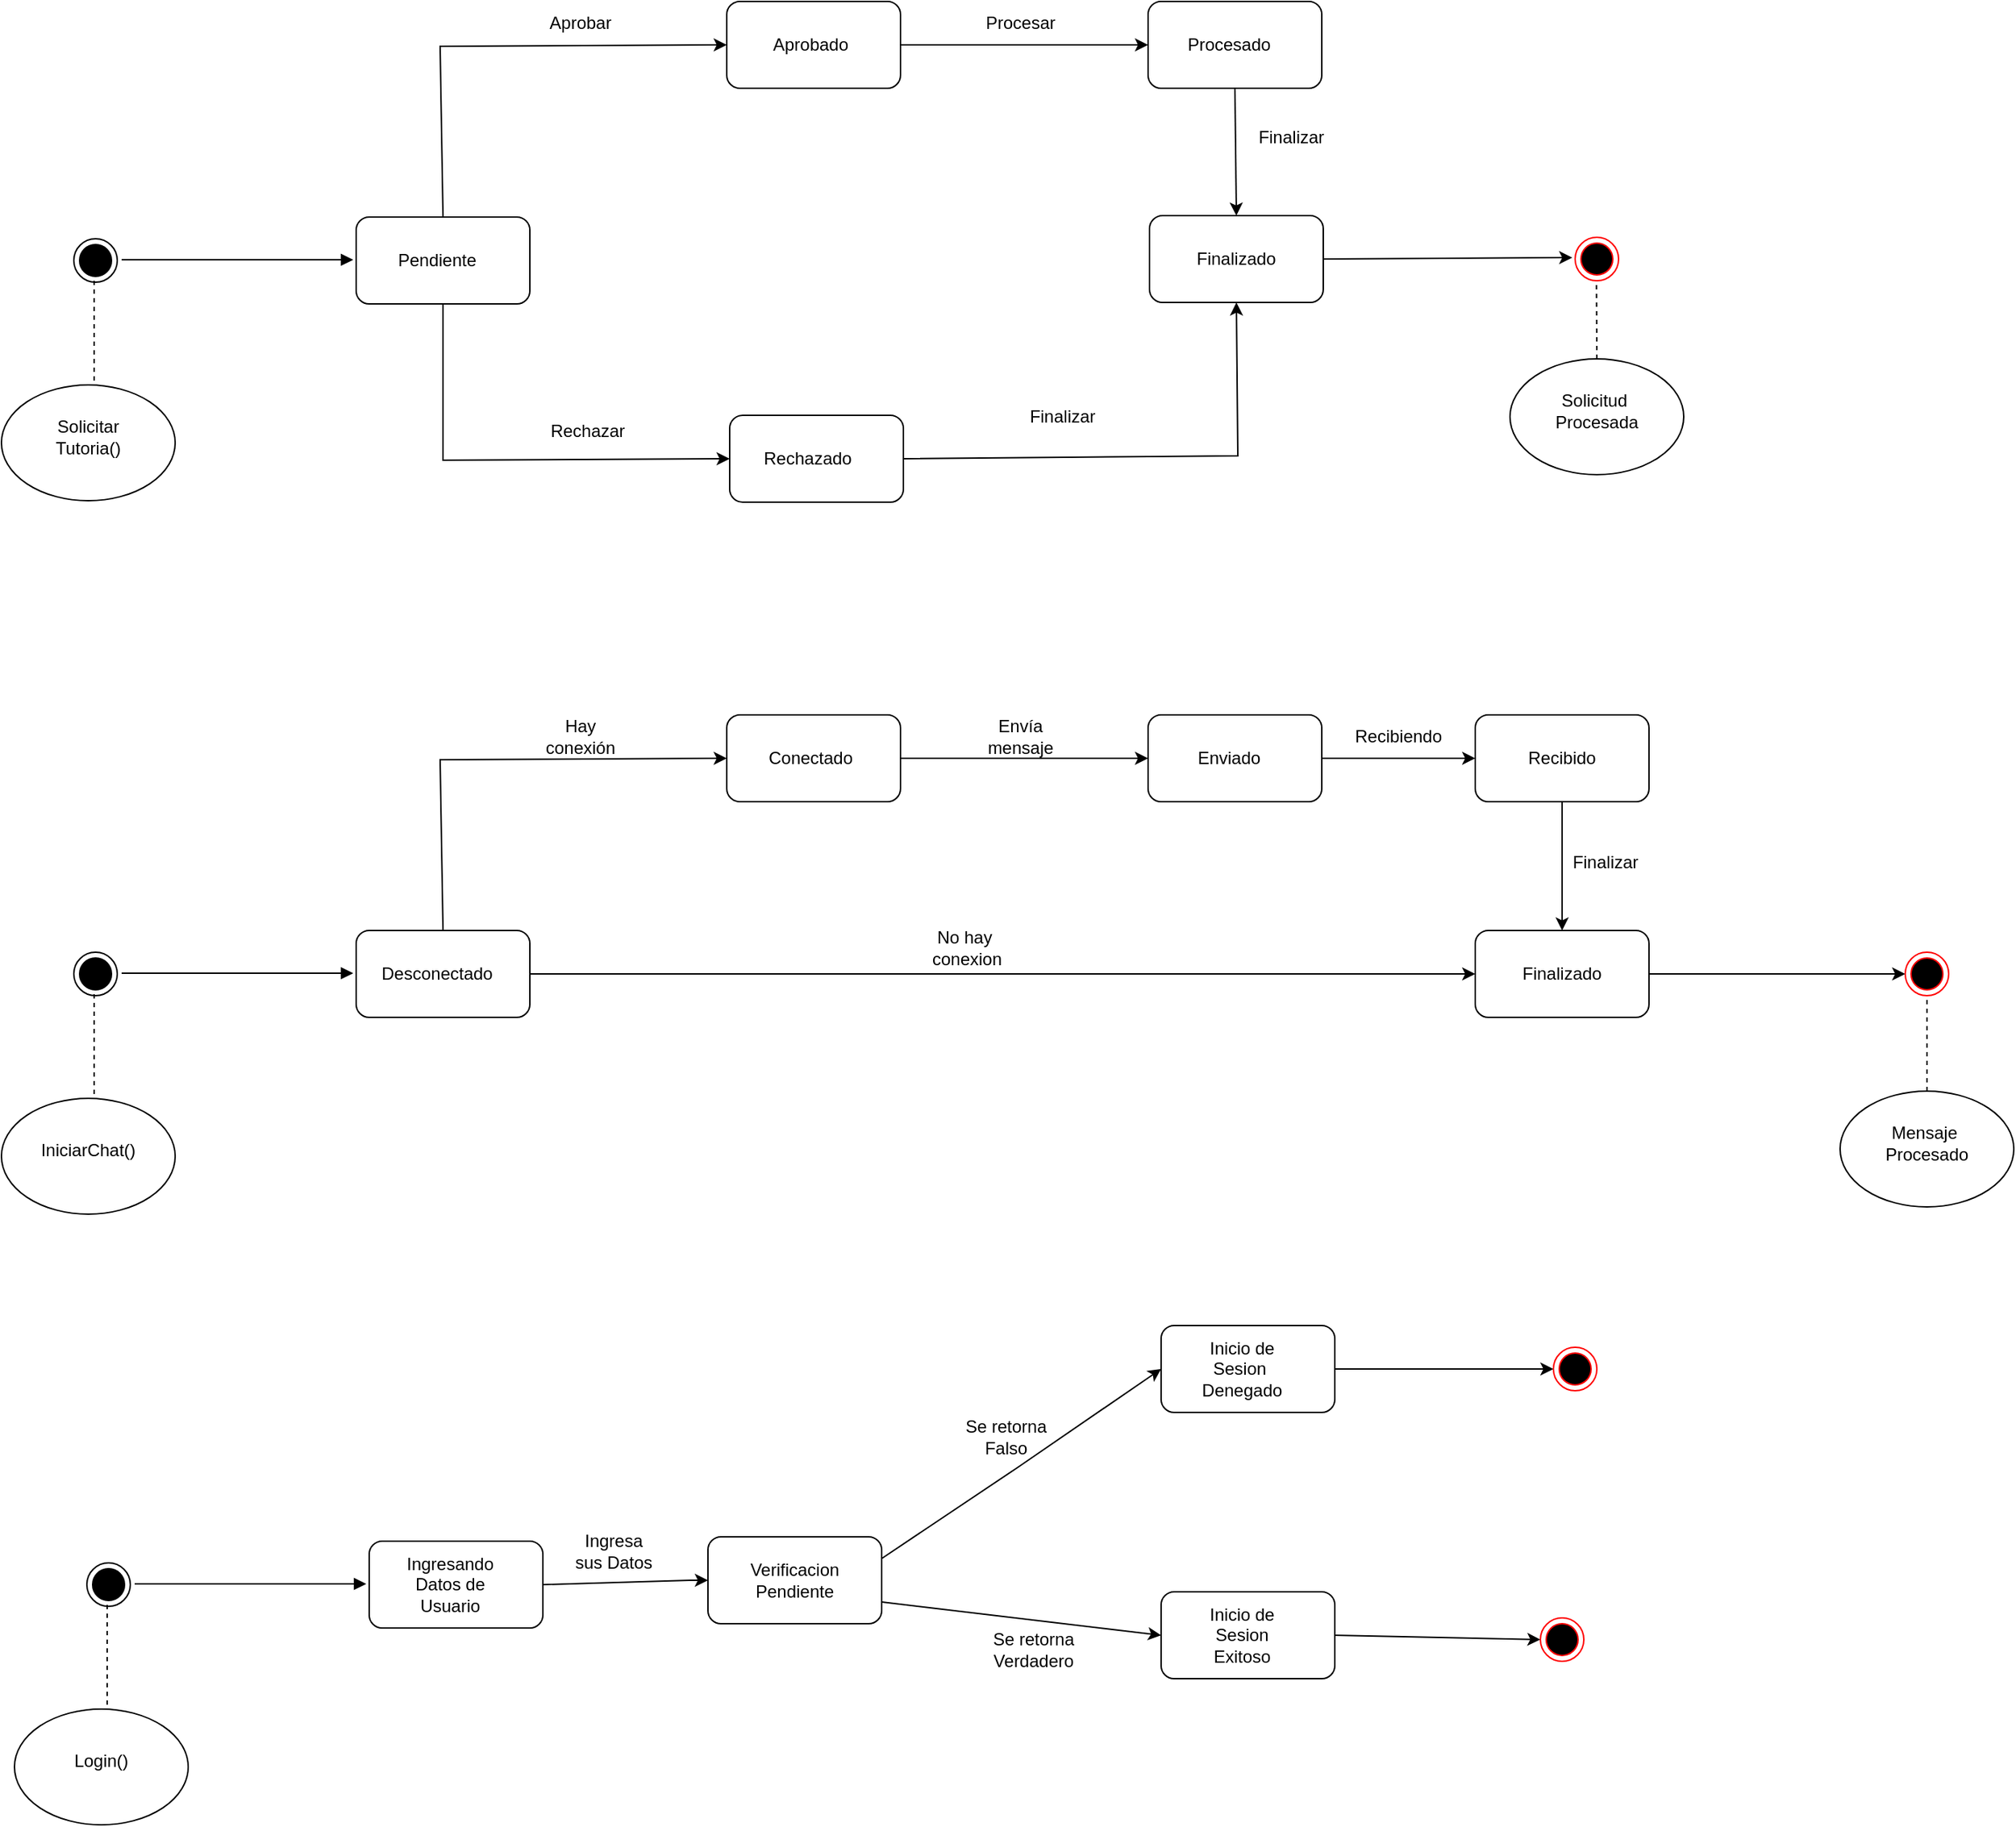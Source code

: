 <mxfile version="22.0.4" type="github">
  <diagram name="Page-1" id="eEXkZVuSIt10tBIXvI3O">
    <mxGraphModel dx="1498" dy="1238" grid="0" gridSize="10" guides="1" tooltips="1" connect="1" arrows="1" fold="1" page="0" pageScale="1" pageWidth="827" pageHeight="1169" math="0" shadow="0">
      <root>
        <mxCell id="0" />
        <mxCell id="1" parent="0" />
        <mxCell id="1XSUIqSgd9dczcnVVFZm-2" value="" style="rounded=1;whiteSpace=wrap;html=1;" parent="1" vertex="1">
          <mxGeometry x="560" y="288" width="120" height="60" as="geometry" />
        </mxCell>
        <mxCell id="1XSUIqSgd9dczcnVVFZm-3" value="" style="endArrow=none;dashed=1;html=1;rounded=0;" parent="1" edge="1">
          <mxGeometry width="50" height="50" relative="1" as="geometry">
            <mxPoint x="379" y="407" as="sourcePoint" />
            <mxPoint x="379" y="329" as="targetPoint" />
          </mxGeometry>
        </mxCell>
        <mxCell id="1XSUIqSgd9dczcnVVFZm-4" value="" style="ellipse;whiteSpace=wrap;html=1;" parent="1" vertex="1">
          <mxGeometry x="315" y="404" width="120" height="80" as="geometry" />
        </mxCell>
        <mxCell id="1XSUIqSgd9dczcnVVFZm-5" value="Solicitar&lt;br&gt;Tutoria()" style="text;html=1;strokeColor=none;fillColor=none;align=center;verticalAlign=middle;whiteSpace=wrap;rounded=0;" parent="1" vertex="1">
          <mxGeometry x="345" y="425" width="60" height="30" as="geometry" />
        </mxCell>
        <mxCell id="1XSUIqSgd9dczcnVVFZm-21" value="" style="ellipse;html=1;shape=endState;fillColor=#000000;strokeColor=#000000;" parent="1" vertex="1">
          <mxGeometry x="365" y="303" width="30" height="30" as="geometry" />
        </mxCell>
        <mxCell id="1XSUIqSgd9dczcnVVFZm-22" value="" style="endArrow=block;endFill=1;html=1;edgeStyle=orthogonalEdgeStyle;align=left;verticalAlign=top;rounded=0;" parent="1" edge="1">
          <mxGeometry x="-1" relative="1" as="geometry">
            <mxPoint x="398" y="317.5" as="sourcePoint" />
            <mxPoint x="558" y="317.5" as="targetPoint" />
          </mxGeometry>
        </mxCell>
        <mxCell id="1XSUIqSgd9dczcnVVFZm-25" value="Pendiente" style="text;html=1;strokeColor=none;fillColor=none;align=center;verticalAlign=middle;whiteSpace=wrap;rounded=0;" parent="1" vertex="1">
          <mxGeometry x="586" y="303" width="60" height="30" as="geometry" />
        </mxCell>
        <mxCell id="1XSUIqSgd9dczcnVVFZm-26" value="" style="rounded=1;whiteSpace=wrap;html=1;" parent="1" vertex="1">
          <mxGeometry x="816" y="139" width="120" height="60" as="geometry" />
        </mxCell>
        <mxCell id="1XSUIqSgd9dczcnVVFZm-27" value="" style="rounded=1;whiteSpace=wrap;html=1;" parent="1" vertex="1">
          <mxGeometry x="818" y="425" width="120" height="60" as="geometry" />
        </mxCell>
        <mxCell id="1XSUIqSgd9dczcnVVFZm-28" value="" style="endArrow=classic;html=1;rounded=0;exitX=0.5;exitY=0;exitDx=0;exitDy=0;entryX=0;entryY=0.5;entryDx=0;entryDy=0;" parent="1" source="1XSUIqSgd9dczcnVVFZm-2" target="1XSUIqSgd9dczcnVVFZm-26" edge="1">
          <mxGeometry width="50" height="50" relative="1" as="geometry">
            <mxPoint x="635" y="255" as="sourcePoint" />
            <mxPoint x="685" y="205" as="targetPoint" />
            <Array as="points">
              <mxPoint x="618" y="170" />
            </Array>
          </mxGeometry>
        </mxCell>
        <mxCell id="1XSUIqSgd9dczcnVVFZm-29" value="" style="endArrow=classic;html=1;rounded=0;exitX=0.5;exitY=1;exitDx=0;exitDy=0;entryX=0;entryY=0.5;entryDx=0;entryDy=0;" parent="1" source="1XSUIqSgd9dczcnVVFZm-2" target="1XSUIqSgd9dczcnVVFZm-27" edge="1">
          <mxGeometry width="50" height="50" relative="1" as="geometry">
            <mxPoint x="652" y="465" as="sourcePoint" />
            <mxPoint x="702" y="415" as="targetPoint" />
            <Array as="points">
              <mxPoint x="620" y="456" />
            </Array>
          </mxGeometry>
        </mxCell>
        <mxCell id="1XSUIqSgd9dczcnVVFZm-30" value="Aprobar" style="text;html=1;strokeColor=none;fillColor=none;align=center;verticalAlign=middle;whiteSpace=wrap;rounded=0;" parent="1" vertex="1">
          <mxGeometry x="685" y="139" width="60" height="30" as="geometry" />
        </mxCell>
        <mxCell id="1XSUIqSgd9dczcnVVFZm-31" value="Rechazar" style="text;html=1;strokeColor=none;fillColor=none;align=center;verticalAlign=middle;whiteSpace=wrap;rounded=0;" parent="1" vertex="1">
          <mxGeometry x="690" y="421" width="60" height="30" as="geometry" />
        </mxCell>
        <mxCell id="1XSUIqSgd9dczcnVVFZm-32" value="Aprobado" style="text;html=1;strokeColor=none;fillColor=none;align=center;verticalAlign=middle;whiteSpace=wrap;rounded=0;" parent="1" vertex="1">
          <mxGeometry x="844" y="154" width="60" height="30" as="geometry" />
        </mxCell>
        <mxCell id="1XSUIqSgd9dczcnVVFZm-33" value="Rechazado" style="text;html=1;strokeColor=none;fillColor=none;align=center;verticalAlign=middle;whiteSpace=wrap;rounded=0;" parent="1" vertex="1">
          <mxGeometry x="842" y="440" width="60" height="30" as="geometry" />
        </mxCell>
        <mxCell id="1XSUIqSgd9dczcnVVFZm-34" value="" style="rounded=1;whiteSpace=wrap;html=1;" parent="1" vertex="1">
          <mxGeometry x="1107" y="139" width="120" height="60" as="geometry" />
        </mxCell>
        <mxCell id="1XSUIqSgd9dczcnVVFZm-37" value="" style="endArrow=classic;html=1;rounded=0;exitX=1;exitY=0.5;exitDx=0;exitDy=0;entryX=0;entryY=0.5;entryDx=0;entryDy=0;" parent="1" source="1XSUIqSgd9dczcnVVFZm-26" target="1XSUIqSgd9dczcnVVFZm-34" edge="1">
          <mxGeometry width="50" height="50" relative="1" as="geometry">
            <mxPoint x="1048" y="334" as="sourcePoint" />
            <mxPoint x="1098" y="284" as="targetPoint" />
          </mxGeometry>
        </mxCell>
        <mxCell id="1XSUIqSgd9dczcnVVFZm-38" value="Procesado" style="text;html=1;strokeColor=none;fillColor=none;align=center;verticalAlign=middle;whiteSpace=wrap;rounded=0;" parent="1" vertex="1">
          <mxGeometry x="1133" y="154" width="60" height="30" as="geometry" />
        </mxCell>
        <mxCell id="1XSUIqSgd9dczcnVVFZm-39" value="" style="rounded=1;whiteSpace=wrap;html=1;" parent="1" vertex="1">
          <mxGeometry x="1108" y="287" width="120" height="60" as="geometry" />
        </mxCell>
        <mxCell id="1XSUIqSgd9dczcnVVFZm-41" value="" style="endArrow=classic;html=1;rounded=0;exitX=0.5;exitY=1;exitDx=0;exitDy=0;entryX=0.5;entryY=0;entryDx=0;entryDy=0;" parent="1" source="1XSUIqSgd9dczcnVVFZm-34" target="1XSUIqSgd9dczcnVVFZm-39" edge="1">
          <mxGeometry width="50" height="50" relative="1" as="geometry">
            <mxPoint x="1048" y="334" as="sourcePoint" />
            <mxPoint x="1098" y="284" as="targetPoint" />
          </mxGeometry>
        </mxCell>
        <mxCell id="1XSUIqSgd9dczcnVVFZm-42" value="Finalizado" style="text;html=1;strokeColor=none;fillColor=none;align=center;verticalAlign=middle;whiteSpace=wrap;rounded=0;" parent="1" vertex="1">
          <mxGeometry x="1138" y="302" width="60" height="30" as="geometry" />
        </mxCell>
        <mxCell id="1XSUIqSgd9dczcnVVFZm-43" value="Finalizar" style="text;html=1;strokeColor=none;fillColor=none;align=center;verticalAlign=middle;whiteSpace=wrap;rounded=0;" parent="1" vertex="1">
          <mxGeometry x="1176" y="218" width="60" height="30" as="geometry" />
        </mxCell>
        <mxCell id="1XSUIqSgd9dczcnVVFZm-44" value="Procesar" style="text;html=1;strokeColor=none;fillColor=none;align=center;verticalAlign=middle;whiteSpace=wrap;rounded=0;" parent="1" vertex="1">
          <mxGeometry x="989" y="139" width="60" height="30" as="geometry" />
        </mxCell>
        <mxCell id="1XSUIqSgd9dczcnVVFZm-45" value="" style="endArrow=classic;html=1;rounded=0;exitX=1;exitY=0.5;exitDx=0;exitDy=0;entryX=0.5;entryY=1;entryDx=0;entryDy=0;" parent="1" source="1XSUIqSgd9dczcnVVFZm-27" target="1XSUIqSgd9dczcnVVFZm-39" edge="1">
          <mxGeometry width="50" height="50" relative="1" as="geometry">
            <mxPoint x="1012" y="465" as="sourcePoint" />
            <mxPoint x="1062" y="415" as="targetPoint" />
            <Array as="points">
              <mxPoint x="1169" y="453" />
            </Array>
          </mxGeometry>
        </mxCell>
        <mxCell id="1XSUIqSgd9dczcnVVFZm-46" value="Finalizar" style="text;html=1;strokeColor=none;fillColor=none;align=center;verticalAlign=middle;whiteSpace=wrap;rounded=0;" parent="1" vertex="1">
          <mxGeometry x="1018" y="411" width="60" height="30" as="geometry" />
        </mxCell>
        <mxCell id="1XSUIqSgd9dczcnVVFZm-47" value="" style="endArrow=classic;html=1;rounded=0;exitX=1;exitY=0.5;exitDx=0;exitDy=0;" parent="1" source="1XSUIqSgd9dczcnVVFZm-39" edge="1">
          <mxGeometry width="50" height="50" relative="1" as="geometry">
            <mxPoint x="1277" y="332" as="sourcePoint" />
            <mxPoint x="1400" y="316" as="targetPoint" />
          </mxGeometry>
        </mxCell>
        <mxCell id="1XSUIqSgd9dczcnVVFZm-48" value="" style="ellipse;whiteSpace=wrap;html=1;" parent="1" vertex="1">
          <mxGeometry x="1357" y="386" width="120" height="80" as="geometry" />
        </mxCell>
        <mxCell id="1XSUIqSgd9dczcnVVFZm-49" value="" style="ellipse;html=1;shape=endState;fillColor=#000000;strokeColor=#ff0000;" parent="1" vertex="1">
          <mxGeometry x="1402" y="302" width="30" height="30" as="geometry" />
        </mxCell>
        <mxCell id="1XSUIqSgd9dczcnVVFZm-50" value="" style="endArrow=none;dashed=1;html=1;rounded=0;" parent="1" edge="1">
          <mxGeometry width="50" height="50" relative="1" as="geometry">
            <mxPoint x="1417" y="386" as="sourcePoint" />
            <mxPoint x="1416.71" y="332" as="targetPoint" />
          </mxGeometry>
        </mxCell>
        <mxCell id="1XSUIqSgd9dczcnVVFZm-51" value="Solicitud&amp;nbsp;&lt;br&gt;Procesada" style="text;html=1;strokeColor=none;fillColor=none;align=center;verticalAlign=middle;whiteSpace=wrap;rounded=0;" parent="1" vertex="1">
          <mxGeometry x="1387" y="407" width="60" height="30" as="geometry" />
        </mxCell>
        <mxCell id="1XSUIqSgd9dczcnVVFZm-85" style="edgeStyle=orthogonalEdgeStyle;rounded=0;orthogonalLoop=1;jettySize=auto;html=1;exitX=1;exitY=0.5;exitDx=0;exitDy=0;" parent="1" source="1XSUIqSgd9dczcnVVFZm-52" target="1XSUIqSgd9dczcnVVFZm-82" edge="1">
          <mxGeometry relative="1" as="geometry" />
        </mxCell>
        <mxCell id="1XSUIqSgd9dczcnVVFZm-52" value="" style="rounded=1;whiteSpace=wrap;html=1;" parent="1" vertex="1">
          <mxGeometry x="560" y="781" width="120" height="60" as="geometry" />
        </mxCell>
        <mxCell id="1XSUIqSgd9dczcnVVFZm-53" value="" style="endArrow=none;dashed=1;html=1;rounded=0;" parent="1" edge="1">
          <mxGeometry width="50" height="50" relative="1" as="geometry">
            <mxPoint x="379" y="900" as="sourcePoint" />
            <mxPoint x="379" y="822" as="targetPoint" />
          </mxGeometry>
        </mxCell>
        <mxCell id="1XSUIqSgd9dczcnVVFZm-54" value="" style="ellipse;whiteSpace=wrap;html=1;" parent="1" vertex="1">
          <mxGeometry x="315" y="897" width="120" height="80" as="geometry" />
        </mxCell>
        <mxCell id="1XSUIqSgd9dczcnVVFZm-55" value="IniciarChat()" style="text;html=1;strokeColor=none;fillColor=none;align=center;verticalAlign=middle;whiteSpace=wrap;rounded=0;" parent="1" vertex="1">
          <mxGeometry x="345" y="918" width="60" height="30" as="geometry" />
        </mxCell>
        <mxCell id="1XSUIqSgd9dczcnVVFZm-56" value="" style="ellipse;html=1;shape=endState;fillColor=#000000;strokeColor=#000000;" parent="1" vertex="1">
          <mxGeometry x="365" y="796" width="30" height="30" as="geometry" />
        </mxCell>
        <mxCell id="1XSUIqSgd9dczcnVVFZm-57" value="" style="endArrow=block;endFill=1;html=1;edgeStyle=orthogonalEdgeStyle;align=left;verticalAlign=top;rounded=0;" parent="1" edge="1">
          <mxGeometry x="-1" relative="1" as="geometry">
            <mxPoint x="398" y="810.5" as="sourcePoint" />
            <mxPoint x="558" y="810.5" as="targetPoint" />
          </mxGeometry>
        </mxCell>
        <mxCell id="1XSUIqSgd9dczcnVVFZm-58" value="Desconectado" style="text;html=1;strokeColor=none;fillColor=none;align=center;verticalAlign=middle;whiteSpace=wrap;rounded=0;" parent="1" vertex="1">
          <mxGeometry x="586" y="796" width="60" height="30" as="geometry" />
        </mxCell>
        <mxCell id="1XSUIqSgd9dczcnVVFZm-59" value="" style="rounded=1;whiteSpace=wrap;html=1;" parent="1" vertex="1">
          <mxGeometry x="816" y="632" width="120" height="60" as="geometry" />
        </mxCell>
        <mxCell id="1XSUIqSgd9dczcnVVFZm-61" value="" style="endArrow=classic;html=1;rounded=0;exitX=0.5;exitY=0;exitDx=0;exitDy=0;entryX=0;entryY=0.5;entryDx=0;entryDy=0;" parent="1" source="1XSUIqSgd9dczcnVVFZm-52" target="1XSUIqSgd9dczcnVVFZm-59" edge="1">
          <mxGeometry width="50" height="50" relative="1" as="geometry">
            <mxPoint x="635" y="748" as="sourcePoint" />
            <mxPoint x="685" y="698" as="targetPoint" />
            <Array as="points">
              <mxPoint x="618" y="663" />
            </Array>
          </mxGeometry>
        </mxCell>
        <mxCell id="1XSUIqSgd9dczcnVVFZm-63" value="Hay conexión" style="text;html=1;strokeColor=none;fillColor=none;align=center;verticalAlign=middle;whiteSpace=wrap;rounded=0;" parent="1" vertex="1">
          <mxGeometry x="685" y="632" width="60" height="30" as="geometry" />
        </mxCell>
        <mxCell id="1XSUIqSgd9dczcnVVFZm-64" value="No hay&amp;nbsp;&lt;br&gt;conexion" style="text;html=1;strokeColor=none;fillColor=none;align=center;verticalAlign=middle;whiteSpace=wrap;rounded=0;" parent="1" vertex="1">
          <mxGeometry x="952" y="778" width="60" height="30" as="geometry" />
        </mxCell>
        <mxCell id="1XSUIqSgd9dczcnVVFZm-65" value="Conectado" style="text;html=1;strokeColor=none;fillColor=none;align=center;verticalAlign=middle;whiteSpace=wrap;rounded=0;" parent="1" vertex="1">
          <mxGeometry x="844" y="647" width="60" height="30" as="geometry" />
        </mxCell>
        <mxCell id="1XSUIqSgd9dczcnVVFZm-67" value="" style="rounded=1;whiteSpace=wrap;html=1;" parent="1" vertex="1">
          <mxGeometry x="1107" y="632" width="120" height="60" as="geometry" />
        </mxCell>
        <mxCell id="1XSUIqSgd9dczcnVVFZm-68" value="" style="endArrow=classic;html=1;rounded=0;exitX=1;exitY=0.5;exitDx=0;exitDy=0;entryX=0;entryY=0.5;entryDx=0;entryDy=0;" parent="1" source="1XSUIqSgd9dczcnVVFZm-59" target="1XSUIqSgd9dczcnVVFZm-67" edge="1">
          <mxGeometry width="50" height="50" relative="1" as="geometry">
            <mxPoint x="1048" y="827" as="sourcePoint" />
            <mxPoint x="1098" y="777" as="targetPoint" />
          </mxGeometry>
        </mxCell>
        <mxCell id="1XSUIqSgd9dczcnVVFZm-69" value="Enviado" style="text;html=1;strokeColor=none;fillColor=none;align=center;verticalAlign=middle;whiteSpace=wrap;rounded=0;" parent="1" vertex="1">
          <mxGeometry x="1133" y="647" width="60" height="30" as="geometry" />
        </mxCell>
        <mxCell id="1XSUIqSgd9dczcnVVFZm-70" value="" style="rounded=1;whiteSpace=wrap;html=1;" parent="1" vertex="1">
          <mxGeometry x="1333" y="632" width="120" height="60" as="geometry" />
        </mxCell>
        <mxCell id="1XSUIqSgd9dczcnVVFZm-71" value="" style="endArrow=classic;html=1;rounded=0;exitX=1;exitY=0.5;exitDx=0;exitDy=0;entryX=0;entryY=0.5;entryDx=0;entryDy=0;" parent="1" source="1XSUIqSgd9dczcnVVFZm-67" target="1XSUIqSgd9dczcnVVFZm-70" edge="1">
          <mxGeometry width="50" height="50" relative="1" as="geometry">
            <mxPoint x="1048" y="827" as="sourcePoint" />
            <mxPoint x="1098" y="777" as="targetPoint" />
          </mxGeometry>
        </mxCell>
        <mxCell id="1XSUIqSgd9dczcnVVFZm-72" value="Recibido" style="text;html=1;strokeColor=none;fillColor=none;align=center;verticalAlign=middle;whiteSpace=wrap;rounded=0;" parent="1" vertex="1">
          <mxGeometry x="1363" y="647" width="60" height="30" as="geometry" />
        </mxCell>
        <mxCell id="1XSUIqSgd9dczcnVVFZm-73" value="Recibiendo" style="text;html=1;strokeColor=none;fillColor=none;align=center;verticalAlign=middle;whiteSpace=wrap;rounded=0;" parent="1" vertex="1">
          <mxGeometry x="1250" y="632" width="60" height="30" as="geometry" />
        </mxCell>
        <mxCell id="1XSUIqSgd9dczcnVVFZm-74" value="Envía mensaje" style="text;html=1;strokeColor=none;fillColor=none;align=center;verticalAlign=middle;whiteSpace=wrap;rounded=0;" parent="1" vertex="1">
          <mxGeometry x="989" y="632" width="60" height="30" as="geometry" />
        </mxCell>
        <mxCell id="1XSUIqSgd9dczcnVVFZm-76" value="Finalizar" style="text;html=1;strokeColor=none;fillColor=none;align=center;verticalAlign=middle;whiteSpace=wrap;rounded=0;" parent="1" vertex="1">
          <mxGeometry x="1393" y="719" width="60" height="30" as="geometry" />
        </mxCell>
        <mxCell id="1XSUIqSgd9dczcnVVFZm-77" value="" style="endArrow=classic;html=1;rounded=0;exitX=0.5;exitY=1;exitDx=0;exitDy=0;entryX=0.5;entryY=0;entryDx=0;entryDy=0;" parent="1" source="1XSUIqSgd9dczcnVVFZm-70" target="1XSUIqSgd9dczcnVVFZm-82" edge="1">
          <mxGeometry width="50" height="50" relative="1" as="geometry">
            <mxPoint x="1277" y="825" as="sourcePoint" />
            <mxPoint x="1393" y="771" as="targetPoint" />
          </mxGeometry>
        </mxCell>
        <mxCell id="1XSUIqSgd9dczcnVVFZm-90" style="edgeStyle=orthogonalEdgeStyle;rounded=0;orthogonalLoop=1;jettySize=auto;html=1;exitX=1;exitY=0.5;exitDx=0;exitDy=0;entryX=0;entryY=0.5;entryDx=0;entryDy=0;" parent="1" source="1XSUIqSgd9dczcnVVFZm-82" target="1XSUIqSgd9dczcnVVFZm-87" edge="1">
          <mxGeometry relative="1" as="geometry" />
        </mxCell>
        <mxCell id="1XSUIqSgd9dczcnVVFZm-82" value="" style="rounded=1;whiteSpace=wrap;html=1;" parent="1" vertex="1">
          <mxGeometry x="1333" y="781" width="120" height="60" as="geometry" />
        </mxCell>
        <mxCell id="1XSUIqSgd9dczcnVVFZm-83" value="Finalizado" style="text;html=1;strokeColor=none;fillColor=none;align=center;verticalAlign=middle;whiteSpace=wrap;rounded=0;" parent="1" vertex="1">
          <mxGeometry x="1363" y="796" width="60" height="30" as="geometry" />
        </mxCell>
        <mxCell id="1XSUIqSgd9dczcnVVFZm-86" value="" style="ellipse;whiteSpace=wrap;html=1;" parent="1" vertex="1">
          <mxGeometry x="1585" y="892" width="120" height="80" as="geometry" />
        </mxCell>
        <mxCell id="1XSUIqSgd9dczcnVVFZm-87" value="" style="ellipse;html=1;shape=endState;fillColor=#000000;strokeColor=#ff0000;" parent="1" vertex="1">
          <mxGeometry x="1630" y="796" width="30" height="30" as="geometry" />
        </mxCell>
        <mxCell id="1XSUIqSgd9dczcnVVFZm-88" value="" style="endArrow=none;dashed=1;html=1;rounded=0;entryX=0.5;entryY=1;entryDx=0;entryDy=0;" parent="1" target="1XSUIqSgd9dczcnVVFZm-87" edge="1">
          <mxGeometry width="50" height="50" relative="1" as="geometry">
            <mxPoint x="1645" y="892" as="sourcePoint" />
            <mxPoint x="1644.71" y="838" as="targetPoint" />
          </mxGeometry>
        </mxCell>
        <mxCell id="1XSUIqSgd9dczcnVVFZm-89" value="Mensaje&amp;nbsp;&lt;br&gt;Procesado" style="text;html=1;strokeColor=none;fillColor=none;align=center;verticalAlign=middle;whiteSpace=wrap;rounded=0;" parent="1" vertex="1">
          <mxGeometry x="1615" y="913" width="60" height="30" as="geometry" />
        </mxCell>
        <mxCell id="o9HWgNhMtSYRggMD-RNL-2" value="" style="rounded=1;whiteSpace=wrap;html=1;" vertex="1" parent="1">
          <mxGeometry x="569" y="1203" width="120" height="60" as="geometry" />
        </mxCell>
        <mxCell id="o9HWgNhMtSYRggMD-RNL-3" value="" style="endArrow=none;dashed=1;html=1;rounded=0;" edge="1" parent="1">
          <mxGeometry width="50" height="50" relative="1" as="geometry">
            <mxPoint x="388" y="1322" as="sourcePoint" />
            <mxPoint x="388" y="1244" as="targetPoint" />
          </mxGeometry>
        </mxCell>
        <mxCell id="o9HWgNhMtSYRggMD-RNL-4" value="" style="ellipse;whiteSpace=wrap;html=1;" vertex="1" parent="1">
          <mxGeometry x="324" y="1319" width="120" height="80" as="geometry" />
        </mxCell>
        <mxCell id="o9HWgNhMtSYRggMD-RNL-5" value="Login()" style="text;html=1;strokeColor=none;fillColor=none;align=center;verticalAlign=middle;whiteSpace=wrap;rounded=0;" vertex="1" parent="1">
          <mxGeometry x="354" y="1340" width="60" height="30" as="geometry" />
        </mxCell>
        <mxCell id="o9HWgNhMtSYRggMD-RNL-6" value="" style="ellipse;html=1;shape=endState;fillColor=#000000;strokeColor=#000000;" vertex="1" parent="1">
          <mxGeometry x="374" y="1218" width="30" height="30" as="geometry" />
        </mxCell>
        <mxCell id="o9HWgNhMtSYRggMD-RNL-7" value="" style="endArrow=block;endFill=1;html=1;edgeStyle=orthogonalEdgeStyle;align=left;verticalAlign=top;rounded=0;" edge="1" parent="1">
          <mxGeometry x="-1" relative="1" as="geometry">
            <mxPoint x="407" y="1232.5" as="sourcePoint" />
            <mxPoint x="567" y="1232.5" as="targetPoint" />
          </mxGeometry>
        </mxCell>
        <mxCell id="o9HWgNhMtSYRggMD-RNL-8" value="Ingresando Datos de Usuario" style="text;html=1;strokeColor=none;fillColor=none;align=center;verticalAlign=middle;whiteSpace=wrap;rounded=0;" vertex="1" parent="1">
          <mxGeometry x="595" y="1218" width="60" height="30" as="geometry" />
        </mxCell>
        <mxCell id="o9HWgNhMtSYRggMD-RNL-9" value="" style="rounded=1;whiteSpace=wrap;html=1;" vertex="1" parent="1">
          <mxGeometry x="803" y="1200" width="120" height="60" as="geometry" />
        </mxCell>
        <mxCell id="o9HWgNhMtSYRggMD-RNL-10" value="" style="endArrow=classic;html=1;rounded=0;exitX=1;exitY=0.5;exitDx=0;exitDy=0;entryX=0;entryY=0.5;entryDx=0;entryDy=0;" edge="1" source="o9HWgNhMtSYRggMD-RNL-2" target="o9HWgNhMtSYRggMD-RNL-9" parent="1">
          <mxGeometry width="50" height="50" relative="1" as="geometry">
            <mxPoint x="644" y="1170" as="sourcePoint" />
            <mxPoint x="694" y="1120" as="targetPoint" />
            <Array as="points">
              <mxPoint x="791" y="1230" />
            </Array>
          </mxGeometry>
        </mxCell>
        <mxCell id="o9HWgNhMtSYRggMD-RNL-11" value="Ingresa sus Datos" style="text;html=1;strokeColor=none;fillColor=none;align=center;verticalAlign=middle;whiteSpace=wrap;rounded=0;" vertex="1" parent="1">
          <mxGeometry x="708" y="1195" width="60" height="30" as="geometry" />
        </mxCell>
        <mxCell id="o9HWgNhMtSYRggMD-RNL-13" value="Verificacion Pendiente" style="text;html=1;strokeColor=none;fillColor=none;align=center;verticalAlign=middle;whiteSpace=wrap;rounded=0;" vertex="1" parent="1">
          <mxGeometry x="833" y="1215" width="60" height="30" as="geometry" />
        </mxCell>
        <mxCell id="o9HWgNhMtSYRggMD-RNL-32" style="edgeStyle=orthogonalEdgeStyle;rounded=0;orthogonalLoop=1;jettySize=auto;html=1;exitX=1;exitY=0.5;exitDx=0;exitDy=0;entryX=0;entryY=0.5;entryDx=0;entryDy=0;" edge="1" parent="1" source="o9HWgNhMtSYRggMD-RNL-14" target="o9HWgNhMtSYRggMD-RNL-28">
          <mxGeometry relative="1" as="geometry">
            <mxPoint x="1363" y="1143" as="targetPoint" />
          </mxGeometry>
        </mxCell>
        <mxCell id="o9HWgNhMtSYRggMD-RNL-14" value="" style="rounded=1;whiteSpace=wrap;html=1;" vertex="1" parent="1">
          <mxGeometry x="1116" y="1054" width="120" height="60" as="geometry" />
        </mxCell>
        <mxCell id="o9HWgNhMtSYRggMD-RNL-15" value="" style="endArrow=classic;html=1;rounded=0;exitX=1;exitY=0.25;exitDx=0;exitDy=0;entryX=0;entryY=0.5;entryDx=0;entryDy=0;" edge="1" source="o9HWgNhMtSYRggMD-RNL-9" target="o9HWgNhMtSYRggMD-RNL-14" parent="1">
          <mxGeometry width="50" height="50" relative="1" as="geometry">
            <mxPoint x="1057" y="1249" as="sourcePoint" />
            <mxPoint x="1107" y="1199" as="targetPoint" />
            <Array as="points">
              <mxPoint x="1017" y="1152" />
            </Array>
          </mxGeometry>
        </mxCell>
        <mxCell id="o9HWgNhMtSYRggMD-RNL-16" value="Inicio de Sesion&amp;nbsp; Denegado" style="text;html=1;strokeColor=none;fillColor=none;align=center;verticalAlign=middle;whiteSpace=wrap;rounded=0;" vertex="1" parent="1">
          <mxGeometry x="1142" y="1069" width="60" height="30" as="geometry" />
        </mxCell>
        <mxCell id="o9HWgNhMtSYRggMD-RNL-17" value="" style="rounded=1;whiteSpace=wrap;html=1;" vertex="1" parent="1">
          <mxGeometry x="1116" y="1238" width="120" height="60" as="geometry" />
        </mxCell>
        <mxCell id="o9HWgNhMtSYRggMD-RNL-18" value="" style="endArrow=classic;html=1;rounded=0;exitX=1;exitY=0.75;exitDx=0;exitDy=0;entryX=0;entryY=0.5;entryDx=0;entryDy=0;" edge="1" source="o9HWgNhMtSYRggMD-RNL-9" target="o9HWgNhMtSYRggMD-RNL-17" parent="1">
          <mxGeometry width="50" height="50" relative="1" as="geometry">
            <mxPoint x="1057" y="1249" as="sourcePoint" />
            <mxPoint x="1107" y="1199" as="targetPoint" />
          </mxGeometry>
        </mxCell>
        <mxCell id="o9HWgNhMtSYRggMD-RNL-20" value="Se retorna Falso" style="text;html=1;strokeColor=none;fillColor=none;align=center;verticalAlign=middle;whiteSpace=wrap;rounded=0;" vertex="1" parent="1">
          <mxGeometry x="979" y="1116" width="60" height="30" as="geometry" />
        </mxCell>
        <mxCell id="o9HWgNhMtSYRggMD-RNL-21" value="Inicio de Sesion Exitoso" style="text;html=1;strokeColor=none;fillColor=none;align=center;verticalAlign=middle;whiteSpace=wrap;rounded=0;" vertex="1" parent="1">
          <mxGeometry x="1142" y="1253" width="60" height="30" as="geometry" />
        </mxCell>
        <mxCell id="o9HWgNhMtSYRggMD-RNL-23" value="" style="endArrow=classic;html=1;rounded=0;exitX=1;exitY=0.5;exitDx=0;exitDy=0;entryX=0;entryY=0.5;entryDx=0;entryDy=0;" edge="1" source="o9HWgNhMtSYRggMD-RNL-17" target="o9HWgNhMtSYRggMD-RNL-33" parent="1">
          <mxGeometry width="50" height="50" relative="1" as="geometry">
            <mxPoint x="1286" y="1247" as="sourcePoint" />
            <mxPoint x="1363" y="1173" as="targetPoint" />
          </mxGeometry>
        </mxCell>
        <mxCell id="o9HWgNhMtSYRggMD-RNL-28" value="" style="ellipse;html=1;shape=endState;fillColor=#000000;strokeColor=#ff0000;" vertex="1" parent="1">
          <mxGeometry x="1387" y="1069" width="30" height="30" as="geometry" />
        </mxCell>
        <mxCell id="o9HWgNhMtSYRggMD-RNL-31" value="Se retorna Verdadero" style="text;html=1;strokeColor=none;fillColor=none;align=center;verticalAlign=middle;whiteSpace=wrap;rounded=0;" vertex="1" parent="1">
          <mxGeometry x="998" y="1263" width="60" height="30" as="geometry" />
        </mxCell>
        <mxCell id="o9HWgNhMtSYRggMD-RNL-33" value="" style="ellipse;html=1;shape=endState;fillColor=#000000;strokeColor=#ff0000;" vertex="1" parent="1">
          <mxGeometry x="1378" y="1256" width="30" height="30" as="geometry" />
        </mxCell>
      </root>
    </mxGraphModel>
  </diagram>
</mxfile>
